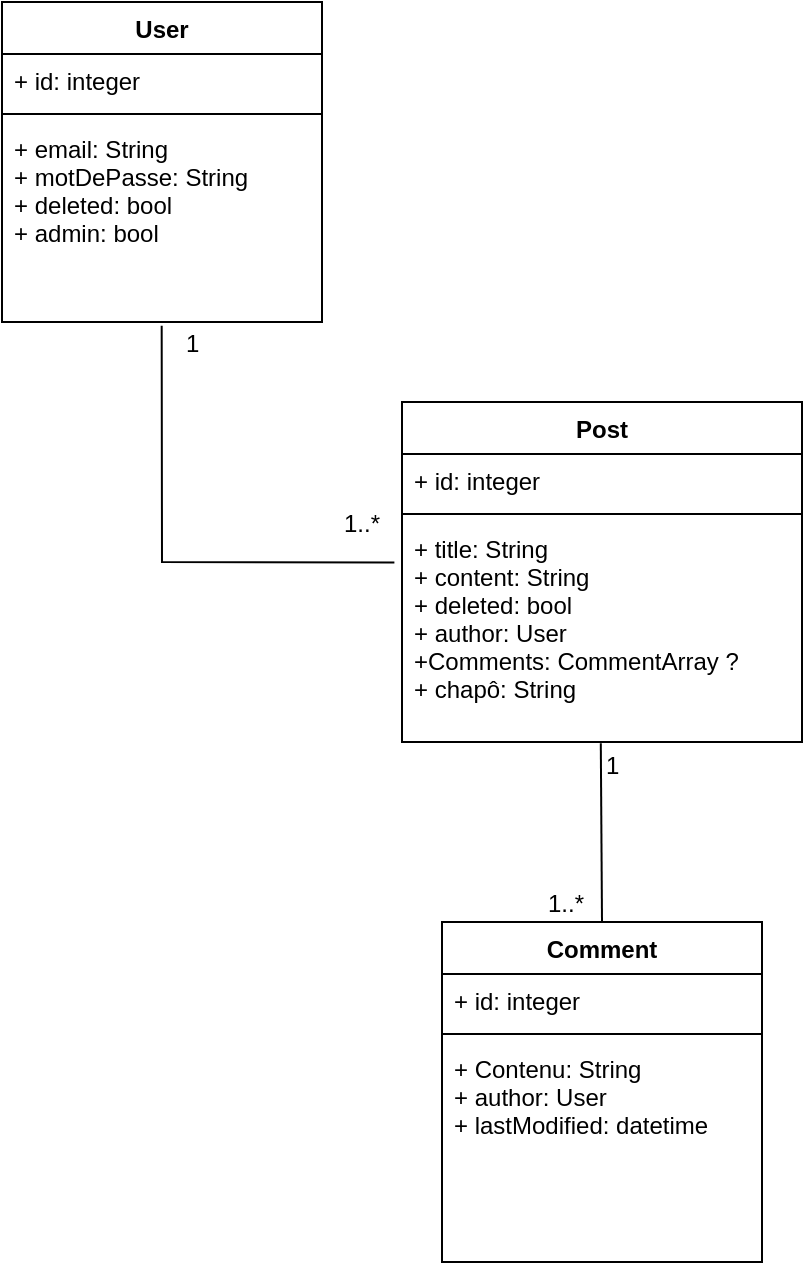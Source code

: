 <mxfile version="20.2.3" type="device"><diagram id="XbPSP7CC_VhDd-fILxKV" name="Page-1"><mxGraphModel dx="974" dy="503" grid="1" gridSize="10" guides="1" tooltips="1" connect="1" arrows="1" fold="1" page="1" pageScale="1" pageWidth="850" pageHeight="1100" math="0" shadow="0"><root><mxCell id="0"/><mxCell id="1" parent="0"/><mxCell id="6" value="User" style="swimlane;fontStyle=1;align=center;verticalAlign=top;childLayout=stackLayout;horizontal=1;startSize=26;horizontalStack=0;resizeParent=1;resizeParentMax=0;resizeLast=0;collapsible=1;marginBottom=0;" parent="1" vertex="1"><mxGeometry x="80" y="200" width="160" height="160" as="geometry"/></mxCell><mxCell id="7" value="+ id: integer" style="text;strokeColor=none;fillColor=none;align=left;verticalAlign=top;spacingLeft=4;spacingRight=4;overflow=hidden;rotatable=0;points=[[0,0.5],[1,0.5]];portConstraint=eastwest;" parent="6" vertex="1"><mxGeometry y="26" width="160" height="26" as="geometry"/></mxCell><mxCell id="8" value="" style="line;strokeWidth=1;fillColor=none;align=left;verticalAlign=middle;spacingTop=-1;spacingLeft=3;spacingRight=3;rotatable=0;labelPosition=right;points=[];portConstraint=eastwest;" parent="6" vertex="1"><mxGeometry y="52" width="160" height="8" as="geometry"/></mxCell><mxCell id="9" value="+ email: String&#xA;+ motDePasse: String&#xA;+ deleted: bool&#xA;+ admin: bool&#xA;" style="text;strokeColor=none;fillColor=none;align=left;verticalAlign=top;spacingLeft=4;spacingRight=4;overflow=hidden;rotatable=0;points=[[0,0.5],[1,0.5]];portConstraint=eastwest;" parent="6" vertex="1"><mxGeometry y="60" width="160" height="100" as="geometry"/></mxCell><mxCell id="14" value="Post" style="swimlane;fontStyle=1;align=center;verticalAlign=top;childLayout=stackLayout;horizontal=1;startSize=26;horizontalStack=0;resizeParent=1;resizeParentMax=0;resizeLast=0;collapsible=1;marginBottom=0;" parent="1" vertex="1"><mxGeometry x="280" y="400" width="200" height="170" as="geometry"/></mxCell><mxCell id="15" value="+ id: integer" style="text;strokeColor=none;fillColor=none;align=left;verticalAlign=top;spacingLeft=4;spacingRight=4;overflow=hidden;rotatable=0;points=[[0,0.5],[1,0.5]];portConstraint=eastwest;" parent="14" vertex="1"><mxGeometry y="26" width="200" height="26" as="geometry"/></mxCell><mxCell id="16" value="" style="line;strokeWidth=1;fillColor=none;align=left;verticalAlign=middle;spacingTop=-1;spacingLeft=3;spacingRight=3;rotatable=0;labelPosition=right;points=[];portConstraint=eastwest;" parent="14" vertex="1"><mxGeometry y="52" width="200" height="8" as="geometry"/></mxCell><mxCell id="17" value="+ title: String&#xA;+ content: String&#xA;+ deleted: bool&#xA;+ author: User&#xA;+Comments: CommentArray ?&#xA;+ chapô: String&#xA;&#xA;" style="text;strokeColor=none;fillColor=none;align=left;verticalAlign=top;spacingLeft=4;spacingRight=4;overflow=hidden;rotatable=0;points=[[0,0.5],[1,0.5]];portConstraint=eastwest;" parent="14" vertex="1"><mxGeometry y="60" width="200" height="110" as="geometry"/></mxCell><mxCell id="24" value="" style="endArrow=none;html=1;rounded=0;exitX=0.499;exitY=1.019;exitDx=0;exitDy=0;exitPerimeter=0;entryX=-0.019;entryY=0.184;entryDx=0;entryDy=0;entryPerimeter=0;" parent="1" source="9" target="17" edge="1"><mxGeometry relative="1" as="geometry"><mxPoint x="310" y="320" as="sourcePoint"/><mxPoint x="200" y="480" as="targetPoint"/><Array as="points"><mxPoint x="160" y="480"/></Array></mxGeometry></mxCell><mxCell id="25" value="1" style="resizable=0;html=1;align=left;verticalAlign=bottom;" parent="24" connectable="0" vertex="1"><mxGeometry x="-1" relative="1" as="geometry"><mxPoint x="10" y="18" as="offset"/></mxGeometry></mxCell><mxCell id="26" value="" style="resizable=0;html=1;align=right;verticalAlign=bottom;" parent="24" connectable="0" vertex="1"><mxGeometry x="1" relative="1" as="geometry"/></mxCell><mxCell id="42" value="Comment" style="swimlane;fontStyle=1;align=center;verticalAlign=top;childLayout=stackLayout;horizontal=1;startSize=26;horizontalStack=0;resizeParent=1;resizeParentMax=0;resizeLast=0;collapsible=1;marginBottom=0;" parent="1" vertex="1"><mxGeometry x="300" y="660" width="160" height="170" as="geometry"/></mxCell><mxCell id="43" value="+ id: integer" style="text;strokeColor=none;fillColor=none;align=left;verticalAlign=top;spacingLeft=4;spacingRight=4;overflow=hidden;rotatable=0;points=[[0,0.5],[1,0.5]];portConstraint=eastwest;" parent="42" vertex="1"><mxGeometry y="26" width="160" height="26" as="geometry"/></mxCell><mxCell id="44" value="" style="line;strokeWidth=1;fillColor=none;align=left;verticalAlign=middle;spacingTop=-1;spacingLeft=3;spacingRight=3;rotatable=0;labelPosition=right;points=[];portConstraint=eastwest;" parent="42" vertex="1"><mxGeometry y="52" width="160" height="8" as="geometry"/></mxCell><mxCell id="45" value="+ Contenu: String&#xA;+ author: User&#xA;+ lastModified: datetime&#xA;" style="text;strokeColor=none;fillColor=none;align=left;verticalAlign=top;spacingLeft=4;spacingRight=4;overflow=hidden;rotatable=0;points=[[0,0.5],[1,0.5]];portConstraint=eastwest;" parent="42" vertex="1"><mxGeometry y="60" width="160" height="110" as="geometry"/></mxCell><mxCell id="46" value="" style="endArrow=none;html=1;rounded=0;exitX=0.5;exitY=0;exitDx=0;exitDy=0;entryX=0.497;entryY=1.006;entryDx=0;entryDy=0;entryPerimeter=0;" parent="1" source="42" target="17" edge="1"><mxGeometry relative="1" as="geometry"><mxPoint x="260" y="627.14" as="sourcePoint"/><mxPoint x="140" y="560.0" as="targetPoint"/><Array as="points"/></mxGeometry></mxCell><mxCell id="47" value="1" style="resizable=0;html=1;align=left;verticalAlign=bottom;" parent="46" connectable="0" vertex="1"><mxGeometry x="-1" relative="1" as="geometry"><mxPoint y="-70" as="offset"/></mxGeometry></mxCell><mxCell id="48" value="1..*" style="resizable=0;html=1;align=right;verticalAlign=bottom;" parent="46" connectable="0" vertex="1"><mxGeometry x="1" relative="1" as="geometry"><mxPoint x="-8" y="89" as="offset"/></mxGeometry></mxCell><mxCell id="Q2fVe-y71llSn2ghF1mo-48" value="1..*" style="resizable=0;html=1;align=right;verticalAlign=bottom;" connectable="0" vertex="1" parent="1"><mxGeometry x="269.998" y="469.997" as="geometry"/></mxCell></root></mxGraphModel></diagram></mxfile>